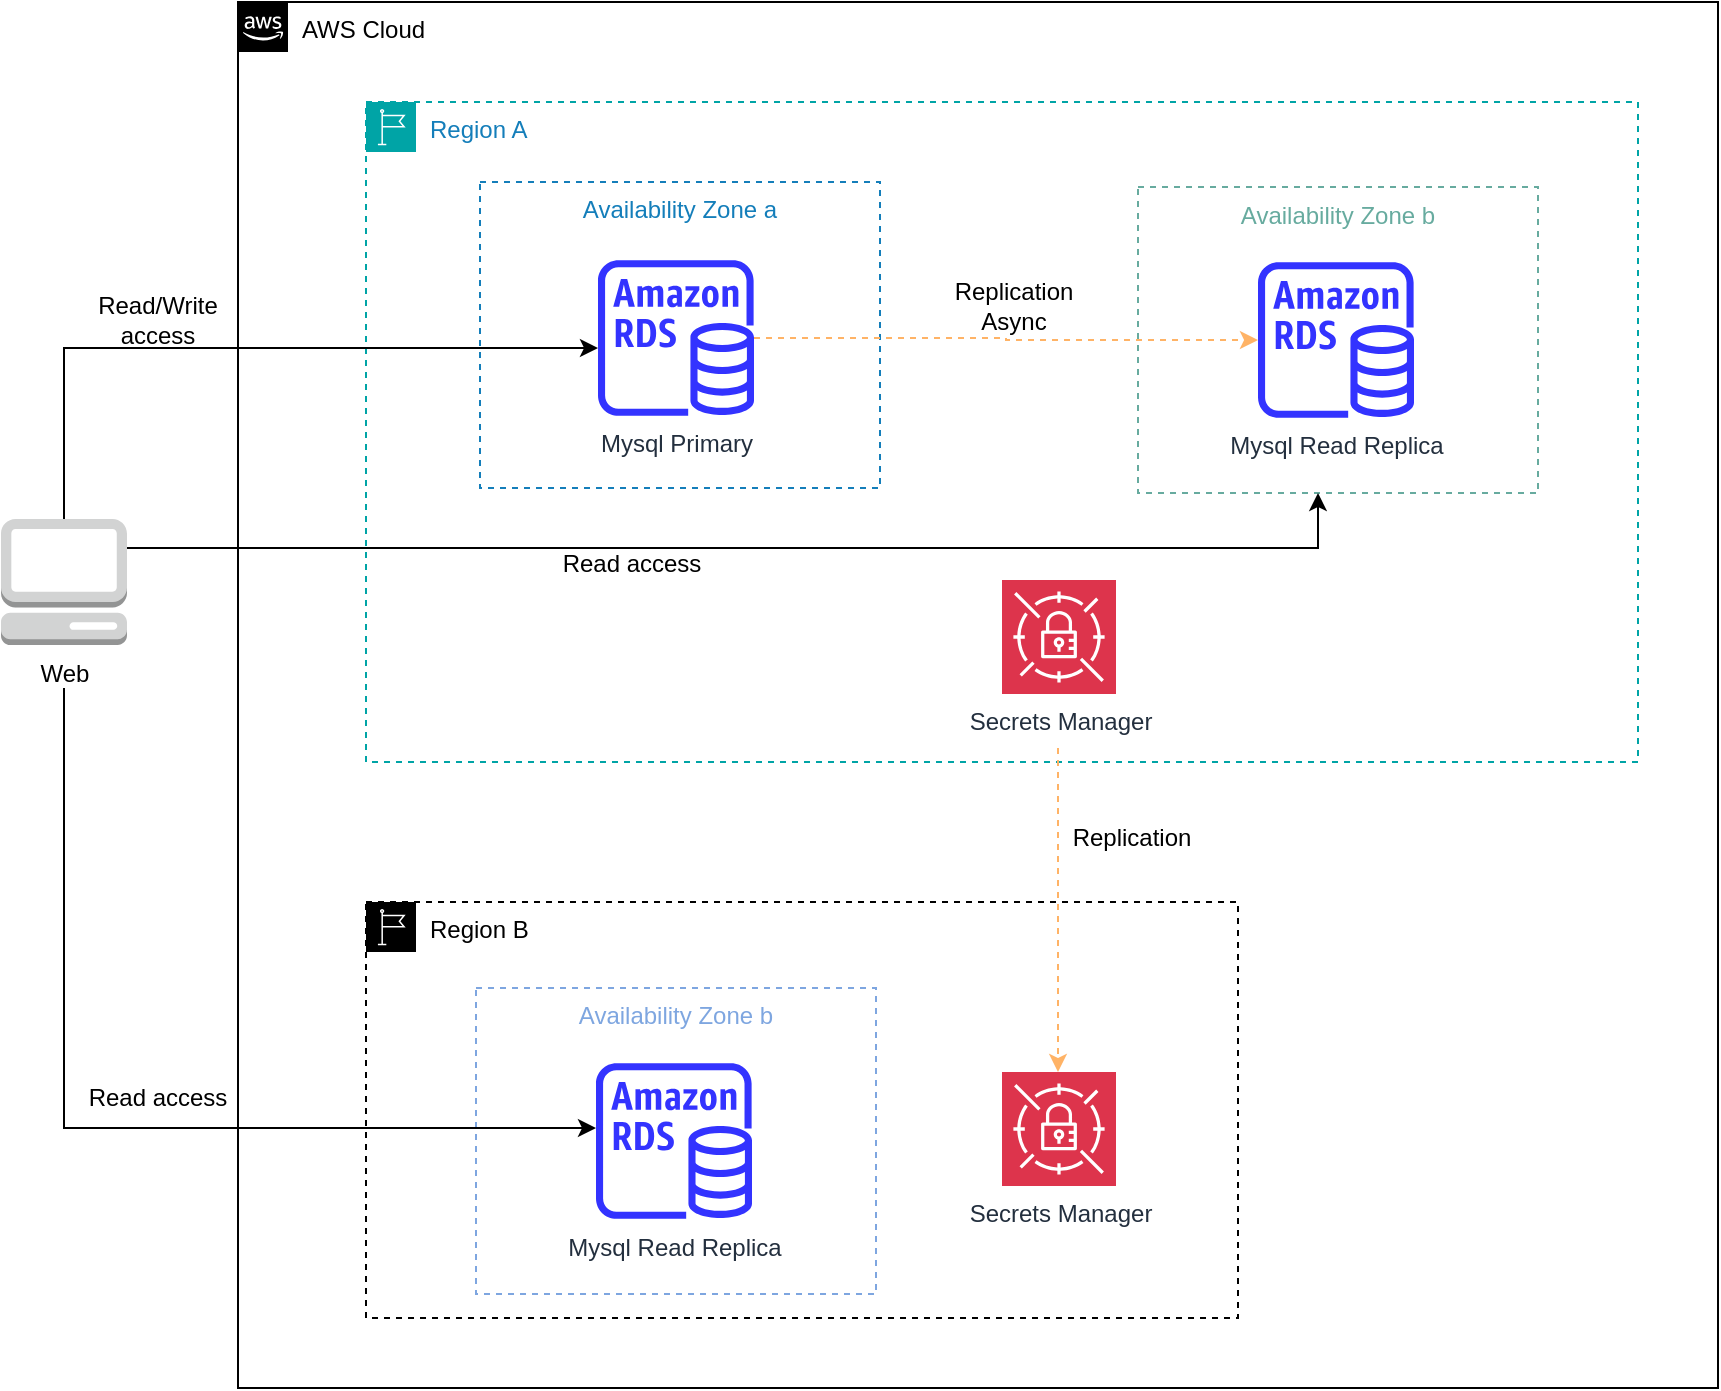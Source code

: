 <mxfile version="27.2.0">
  <diagram id="Ht1M8jgEwFfnCIfOTk4-" name="Page-1">
    <mxGraphModel dx="1122" dy="749" grid="1" gridSize="10" guides="1" tooltips="1" connect="1" arrows="1" fold="1" page="1" pageScale="1" pageWidth="1169" pageHeight="827" math="0" shadow="0">
      <root>
        <mxCell id="0" />
        <mxCell id="1" parent="0" />
        <mxCell id="-SwOJ4ZzwDQcredPTqo0-1" value="AWS Cloud" style="points=[[0,0],[0.25,0],[0.5,0],[0.75,0],[1,0],[1,0.25],[1,0.5],[1,0.75],[1,1],[0.75,1],[0.5,1],[0.25,1],[0,1],[0,0.75],[0,0.5],[0,0.25]];outlineConnect=0;html=1;whiteSpace=wrap;fontSize=12;fontStyle=0;container=1;pointerEvents=0;collapsible=0;recursiveResize=0;shape=mxgraph.aws4.group;grIcon=mxgraph.aws4.group_aws_cloud_alt;fillColor=none;verticalAlign=top;align=left;spacingLeft=30;dashed=0;" vertex="1" parent="1">
          <mxGeometry x="160" y="67" width="740" height="693" as="geometry" />
        </mxCell>
        <mxCell id="-SwOJ4ZzwDQcredPTqo0-58" value="Region A" style="points=[[0,0],[0.25,0],[0.5,0],[0.75,0],[1,0],[1,0.25],[1,0.5],[1,0.75],[1,1],[0.75,1],[0.5,1],[0.25,1],[0,1],[0,0.75],[0,0.5],[0,0.25]];outlineConnect=0;gradientColor=none;html=1;whiteSpace=wrap;fontSize=12;fontStyle=0;container=1;pointerEvents=0;collapsible=0;recursiveResize=0;shape=mxgraph.aws4.group;grIcon=mxgraph.aws4.group_region;strokeColor=#00A4A6;fillColor=none;verticalAlign=top;align=left;spacingLeft=30;fontColor=#147EBA;dashed=1;" vertex="1" parent="-SwOJ4ZzwDQcredPTqo0-1">
          <mxGeometry x="64" y="50" width="636" height="330" as="geometry" />
        </mxCell>
        <mxCell id="-SwOJ4ZzwDQcredPTqo0-83" value="&lt;font style=&quot;color: rgb(103, 171, 159);&quot;&gt;Availability Zone b&lt;/font&gt;" style="fillColor=none;dashed=1;verticalAlign=top;fontStyle=0;whiteSpace=wrap;html=1;strokeColor=#67AB9F;" vertex="1" parent="-SwOJ4ZzwDQcredPTqo0-58">
          <mxGeometry x="386" y="42.5" width="200" height="153" as="geometry" />
        </mxCell>
        <mxCell id="-SwOJ4ZzwDQcredPTqo0-82" value="Availability Zone a" style="fillColor=none;strokeColor=#147EBA;dashed=1;verticalAlign=top;fontStyle=0;fontColor=#147EBA;whiteSpace=wrap;html=1;" vertex="1" parent="-SwOJ4ZzwDQcredPTqo0-58">
          <mxGeometry x="57" y="40" width="200" height="153" as="geometry" />
        </mxCell>
        <mxCell id="-SwOJ4ZzwDQcredPTqo0-89" style="edgeStyle=orthogonalEdgeStyle;rounded=0;orthogonalLoop=1;jettySize=auto;html=1;dashed=1;endArrow=classic;endFill=1;fillColor=#ffcc99;strokeColor=#FFB366;" edge="1" parent="-SwOJ4ZzwDQcredPTqo0-58" source="-SwOJ4ZzwDQcredPTqo0-77" target="-SwOJ4ZzwDQcredPTqo0-79">
          <mxGeometry relative="1" as="geometry" />
        </mxCell>
        <mxCell id="-SwOJ4ZzwDQcredPTqo0-77" value="Mysql Primary" style="sketch=0;outlineConnect=0;fontColor=#232F3E;gradientColor=none;fillColor=#3333FF;strokeColor=none;dashed=0;verticalLabelPosition=bottom;verticalAlign=top;align=center;html=1;fontSize=12;fontStyle=0;aspect=fixed;pointerEvents=1;shape=mxgraph.aws4.rds_instance;" vertex="1" parent="-SwOJ4ZzwDQcredPTqo0-58">
          <mxGeometry x="116" y="79" width="78" height="78" as="geometry" />
        </mxCell>
        <mxCell id="-SwOJ4ZzwDQcredPTqo0-79" value="Mysql Read Replica" style="sketch=0;outlineConnect=0;fontColor=#232F3E;gradientColor=none;fillColor=#3333FF;strokeColor=none;dashed=0;verticalLabelPosition=bottom;verticalAlign=top;align=center;html=1;fontSize=12;fontStyle=0;aspect=fixed;pointerEvents=1;shape=mxgraph.aws4.rds_instance;" vertex="1" parent="-SwOJ4ZzwDQcredPTqo0-58">
          <mxGeometry x="446" y="80" width="78" height="78" as="geometry" />
        </mxCell>
        <mxCell id="-SwOJ4ZzwDQcredPTqo0-90" value="Replication Async" style="text;html=1;align=center;verticalAlign=middle;whiteSpace=wrap;rounded=0;" vertex="1" parent="-SwOJ4ZzwDQcredPTqo0-58">
          <mxGeometry x="277" y="87" width="94" height="30" as="geometry" />
        </mxCell>
        <mxCell id="-SwOJ4ZzwDQcredPTqo0-92" value="Secrets Manager" style="sketch=0;points=[[0,0,0],[0.25,0,0],[0.5,0,0],[0.75,0,0],[1,0,0],[0,1,0],[0.25,1,0],[0.5,1,0],[0.75,1,0],[1,1,0],[0,0.25,0],[0,0.5,0],[0,0.75,0],[1,0.25,0],[1,0.5,0],[1,0.75,0]];outlineConnect=0;fontColor=#232F3E;fillColor=#DD344C;strokeColor=#ffffff;dashed=0;verticalLabelPosition=bottom;verticalAlign=top;align=center;html=1;fontSize=12;fontStyle=0;aspect=fixed;shape=mxgraph.aws4.resourceIcon;resIcon=mxgraph.aws4.secrets_manager;" vertex="1" parent="-SwOJ4ZzwDQcredPTqo0-58">
          <mxGeometry x="318" y="239" width="57" height="57" as="geometry" />
        </mxCell>
        <mxCell id="-SwOJ4ZzwDQcredPTqo0-81" value="Read access" style="text;html=1;align=center;verticalAlign=middle;whiteSpace=wrap;rounded=0;" vertex="1" parent="-SwOJ4ZzwDQcredPTqo0-58">
          <mxGeometry x="86" y="216" width="94" height="30" as="geometry" />
        </mxCell>
        <mxCell id="-SwOJ4ZzwDQcredPTqo0-76" value="Region B" style="points=[[0,0],[0.25,0],[0.5,0],[0.75,0],[1,0],[1,0.25],[1,0.5],[1,0.75],[1,1],[0.75,1],[0.5,1],[0.25,1],[0,1],[0,0.75],[0,0.5],[0,0.25]];outlineConnect=0;html=1;whiteSpace=wrap;fontSize=12;fontStyle=0;container=1;pointerEvents=0;collapsible=0;recursiveResize=0;shape=mxgraph.aws4.group;grIcon=mxgraph.aws4.group_region;verticalAlign=top;align=left;spacingLeft=30;dashed=1;fillColor=none;" vertex="1" parent="-SwOJ4ZzwDQcredPTqo0-1">
          <mxGeometry x="64" y="450" width="436" height="208" as="geometry" />
        </mxCell>
        <mxCell id="-SwOJ4ZzwDQcredPTqo0-84" value="Mysql Read Replica" style="sketch=0;outlineConnect=0;fontColor=#232F3E;gradientColor=none;fillColor=#3333FF;strokeColor=none;dashed=0;verticalLabelPosition=bottom;verticalAlign=top;align=center;html=1;fontSize=12;fontStyle=0;aspect=fixed;pointerEvents=1;shape=mxgraph.aws4.rds_instance;" vertex="1" parent="-SwOJ4ZzwDQcredPTqo0-76">
          <mxGeometry x="115" y="80.5" width="78" height="78" as="geometry" />
        </mxCell>
        <mxCell id="-SwOJ4ZzwDQcredPTqo0-85" value="&lt;font style=&quot;color: rgb(126, 166, 224);&quot;&gt;Availability Zone b&lt;/font&gt;" style="fillColor=none;dashed=1;verticalAlign=top;fontStyle=0;whiteSpace=wrap;html=1;strokeColor=#7EA6E0;" vertex="1" parent="-SwOJ4ZzwDQcredPTqo0-76">
          <mxGeometry x="55" y="43" width="200" height="153" as="geometry" />
        </mxCell>
        <mxCell id="-SwOJ4ZzwDQcredPTqo0-91" value="Secrets Manager" style="sketch=0;points=[[0,0,0],[0.25,0,0],[0.5,0,0],[0.75,0,0],[1,0,0],[0,1,0],[0.25,1,0],[0.5,1,0],[0.75,1,0],[1,1,0],[0,0.25,0],[0,0.5,0],[0,0.75,0],[1,0.25,0],[1,0.5,0],[1,0.75,0]];outlineConnect=0;fontColor=#232F3E;fillColor=#DD344C;strokeColor=#ffffff;dashed=0;verticalLabelPosition=bottom;verticalAlign=top;align=center;html=1;fontSize=12;fontStyle=0;aspect=fixed;shape=mxgraph.aws4.resourceIcon;resIcon=mxgraph.aws4.secrets_manager;" vertex="1" parent="-SwOJ4ZzwDQcredPTqo0-76">
          <mxGeometry x="318" y="85" width="57" height="57" as="geometry" />
        </mxCell>
        <mxCell id="-SwOJ4ZzwDQcredPTqo0-93" style="edgeStyle=orthogonalEdgeStyle;rounded=0;orthogonalLoop=1;jettySize=auto;html=1;dashed=1;strokeColor=#FFB366;" edge="1" parent="-SwOJ4ZzwDQcredPTqo0-1" target="-SwOJ4ZzwDQcredPTqo0-91">
          <mxGeometry relative="1" as="geometry">
            <mxPoint x="410" y="373" as="sourcePoint" />
          </mxGeometry>
        </mxCell>
        <mxCell id="-SwOJ4ZzwDQcredPTqo0-94" value="Replication" style="text;html=1;align=center;verticalAlign=middle;whiteSpace=wrap;rounded=0;" vertex="1" parent="-SwOJ4ZzwDQcredPTqo0-1">
          <mxGeometry x="400" y="403" width="94" height="30" as="geometry" />
        </mxCell>
        <mxCell id="-SwOJ4ZzwDQcredPTqo0-86" style="edgeStyle=orthogonalEdgeStyle;rounded=0;orthogonalLoop=1;jettySize=auto;html=1;" edge="1" parent="1" source="-SwOJ4ZzwDQcredPTqo0-36" target="-SwOJ4ZzwDQcredPTqo0-83">
          <mxGeometry relative="1" as="geometry">
            <Array as="points">
              <mxPoint x="700" y="340" />
            </Array>
          </mxGeometry>
        </mxCell>
        <mxCell id="-SwOJ4ZzwDQcredPTqo0-87" style="edgeStyle=orthogonalEdgeStyle;rounded=0;orthogonalLoop=1;jettySize=auto;html=1;" edge="1" parent="1" target="-SwOJ4ZzwDQcredPTqo0-84">
          <mxGeometry relative="1" as="geometry">
            <mxPoint x="73" y="410" as="sourcePoint" />
            <Array as="points">
              <mxPoint x="73" y="630" />
            </Array>
          </mxGeometry>
        </mxCell>
        <mxCell id="-SwOJ4ZzwDQcredPTqo0-36" value="Web" style="outlineConnect=0;dashed=0;verticalLabelPosition=bottom;verticalAlign=top;align=center;html=1;shape=mxgraph.aws3.management_console;fillColor=#D2D3D3;gradientColor=none;" vertex="1" parent="1">
          <mxGeometry x="41.5" y="325.5" width="63" height="63" as="geometry" />
        </mxCell>
        <mxCell id="-SwOJ4ZzwDQcredPTqo0-38" style="edgeStyle=orthogonalEdgeStyle;rounded=0;orthogonalLoop=1;jettySize=auto;html=1;" edge="1" parent="1" source="-SwOJ4ZzwDQcredPTqo0-36" target="-SwOJ4ZzwDQcredPTqo0-77">
          <mxGeometry relative="1" as="geometry">
            <mxPoint x="171.75" y="357" as="targetPoint" />
            <Array as="points">
              <mxPoint x="73" y="240" />
            </Array>
          </mxGeometry>
        </mxCell>
        <mxCell id="-SwOJ4ZzwDQcredPTqo0-78" value="Read/Write access" style="text;html=1;align=center;verticalAlign=middle;whiteSpace=wrap;rounded=0;" vertex="1" parent="1">
          <mxGeometry x="90" y="211" width="60" height="30" as="geometry" />
        </mxCell>
        <mxCell id="-SwOJ4ZzwDQcredPTqo0-88" value="Read access" style="text;html=1;align=center;verticalAlign=middle;whiteSpace=wrap;rounded=0;" vertex="1" parent="1">
          <mxGeometry x="73" y="600" width="94" height="30" as="geometry" />
        </mxCell>
      </root>
    </mxGraphModel>
  </diagram>
</mxfile>
